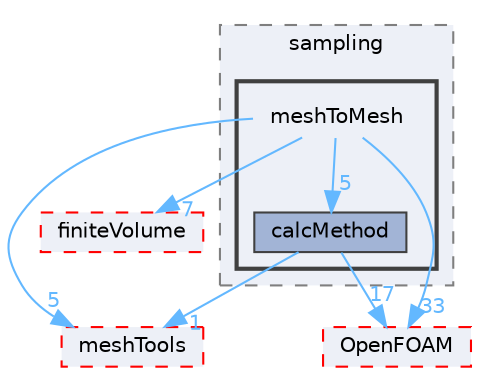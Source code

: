 digraph "src/sampling/meshToMesh"
{
 // LATEX_PDF_SIZE
  bgcolor="transparent";
  edge [fontname=Helvetica,fontsize=10,labelfontname=Helvetica,labelfontsize=10];
  node [fontname=Helvetica,fontsize=10,shape=box,height=0.2,width=0.4];
  compound=true
  subgraph clusterdir_24a3817a3c61c11f04a0a72057522f4f {
    graph [ bgcolor="#edf0f7", pencolor="grey50", label="sampling", fontname=Helvetica,fontsize=10 style="filled,dashed", URL="dir_24a3817a3c61c11f04a0a72057522f4f.html",tooltip=""]
  subgraph clusterdir_5d7b251635f57ecde20f7aaf83381484 {
    graph [ bgcolor="#edf0f7", pencolor="grey25", label="", fontname=Helvetica,fontsize=10 style="filled,bold", URL="dir_5d7b251635f57ecde20f7aaf83381484.html",tooltip=""]
    dir_5d7b251635f57ecde20f7aaf83381484 [shape=plaintext, label="meshToMesh"];
  dir_1bf0885e90ae4cc13a20a3c254c3cfca [label="calcMethod", fillcolor="#a2b4d6", color="grey25", style="filled", URL="dir_1bf0885e90ae4cc13a20a3c254c3cfca.html",tooltip=""];
  }
  }
  dir_9bd15774b555cf7259a6fa18f99fe99b [label="finiteVolume", fillcolor="#edf0f7", color="red", style="filled,dashed", URL="dir_9bd15774b555cf7259a6fa18f99fe99b.html",tooltip=""];
  dir_ae30ad0bef50cf391b24c614251bb9fd [label="meshTools", fillcolor="#edf0f7", color="red", style="filled,dashed", URL="dir_ae30ad0bef50cf391b24c614251bb9fd.html",tooltip=""];
  dir_c5473ff19b20e6ec4dfe5c310b3778a8 [label="OpenFOAM", fillcolor="#edf0f7", color="red", style="filled,dashed", URL="dir_c5473ff19b20e6ec4dfe5c310b3778a8.html",tooltip=""];
  dir_5d7b251635f57ecde20f7aaf83381484->dir_1bf0885e90ae4cc13a20a3c254c3cfca [headlabel="5", labeldistance=1.5 headhref="dir_002379_000387.html" href="dir_002379_000387.html" color="steelblue1" fontcolor="steelblue1"];
  dir_5d7b251635f57ecde20f7aaf83381484->dir_9bd15774b555cf7259a6fa18f99fe99b [headlabel="7", labeldistance=1.5 headhref="dir_002379_001387.html" href="dir_002379_001387.html" color="steelblue1" fontcolor="steelblue1"];
  dir_5d7b251635f57ecde20f7aaf83381484->dir_ae30ad0bef50cf391b24c614251bb9fd [headlabel="5", labeldistance=1.5 headhref="dir_002379_002382.html" href="dir_002379_002382.html" color="steelblue1" fontcolor="steelblue1"];
  dir_5d7b251635f57ecde20f7aaf83381484->dir_c5473ff19b20e6ec4dfe5c310b3778a8 [headlabel="33", labeldistance=1.5 headhref="dir_002379_002695.html" href="dir_002379_002695.html" color="steelblue1" fontcolor="steelblue1"];
  dir_1bf0885e90ae4cc13a20a3c254c3cfca->dir_c5473ff19b20e6ec4dfe5c310b3778a8 [headlabel="17", labeldistance=1.5 headhref="dir_000387_002695.html" href="dir_000387_002695.html" color="steelblue1" fontcolor="steelblue1"];
  dir_1bf0885e90ae4cc13a20a3c254c3cfca->dir_ae30ad0bef50cf391b24c614251bb9fd [headlabel="1", labeldistance=1.5 headhref="dir_000387_002382.html" href="dir_000387_002382.html" color="steelblue1" fontcolor="steelblue1"];
}
